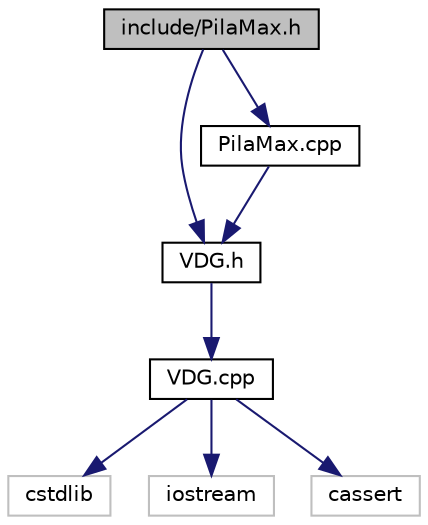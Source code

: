digraph "include/PilaMax.h"
{
  edge [fontname="Helvetica",fontsize="10",labelfontname="Helvetica",labelfontsize="10"];
  node [fontname="Helvetica",fontsize="10",shape=record];
  Node0 [label="include/PilaMax.h",height=0.2,width=0.4,color="black", fillcolor="grey75", style="filled", fontcolor="black"];
  Node0 -> Node1 [color="midnightblue",fontsize="10",style="solid"];
  Node1 [label="VDG.h",height=0.2,width=0.4,color="black", fillcolor="white", style="filled",URL="$VDG_8h_source.html"];
  Node1 -> Node2 [color="midnightblue",fontsize="10",style="solid"];
  Node2 [label="VDG.cpp",height=0.2,width=0.4,color="black", fillcolor="white", style="filled",URL="$VDG_8cpp_source.html"];
  Node2 -> Node3 [color="midnightblue",fontsize="10",style="solid"];
  Node3 [label="cstdlib",height=0.2,width=0.4,color="grey75", fillcolor="white", style="filled"];
  Node2 -> Node4 [color="midnightblue",fontsize="10",style="solid"];
  Node4 [label="iostream",height=0.2,width=0.4,color="grey75", fillcolor="white", style="filled"];
  Node2 -> Node5 [color="midnightblue",fontsize="10",style="solid"];
  Node5 [label="cassert",height=0.2,width=0.4,color="grey75", fillcolor="white", style="filled"];
  Node0 -> Node6 [color="midnightblue",fontsize="10",style="solid"];
  Node6 [label="PilaMax.cpp",height=0.2,width=0.4,color="black", fillcolor="white", style="filled",URL="$PilaMax_8cpp_source.html"];
  Node6 -> Node1 [color="midnightblue",fontsize="10",style="solid"];
}
